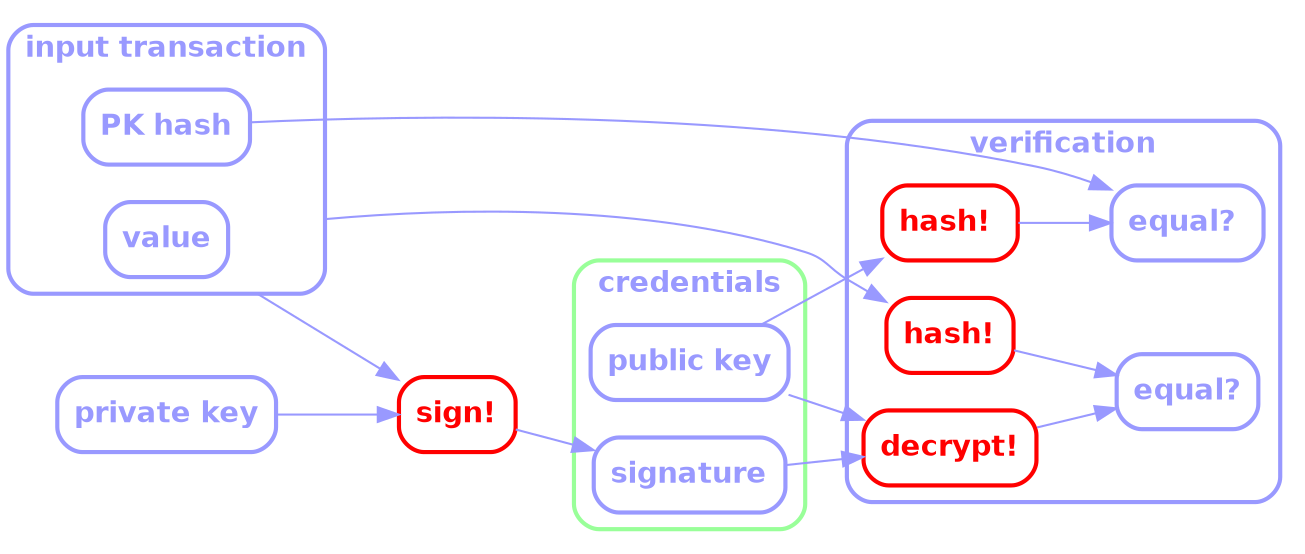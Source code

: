 digraph G {
    compound=true
    rankdir=LR;
    graph [
        K=1.0,
        overlap=false,
        splines = spline,
        style="rounded,bold"
        color="#9999ff"
        fontcolor="#9999ff",
        fontname="Helvetica-bold"
    ];
    node [
        shape=box
        style="rounded,bold"
        color="#9999ff",
        fontcolor="#9999ff",
        fontname="Helvetica-bold",
    ];
    edge [
        # arrowsize=2,
        color="#9999ff",
    ];
    subgraph cluster_inputs {
        label="input transaction"
        "PK hash"
        "value"
    };
    subgraph cluster_creds {
        label=credentials
        signature
        "public key"
        graph[
            # style="rounded,bold"
            color="#99ff99"
            # fontcolor="#9999ff",
            # fontname="Helvetica-bold"
        ]
    };
    subgraph cluster_verification {
        label=verification
        "hash!"
        "hash! "
        "decrypt!"
        "equal?"
        "equal? "
    };
    "hash!" [color=red, fontcolor=red]
    "decrypt!" [color=red, fontcolor=red]
    "sign!" [color=red, fontcolor=red]
    "hash! " [color=red, fontcolor=red]

    
    # transaction -> "hash!"
    "value" -> "hash!" [ltail=cluster_inputs]
    "hash!" -> "equal?"

    # transaction -> "sign!"
    "value" -> "sign!" [ltail=cluster_inputs]
    "private key" -> "sign!"
    "sign!" -> signature
    signature -> "decrypt!"
    "public key" -> "decrypt!"
    "decrypt!" -> "equal?"

    "public key" -> "hash! "
    "hash! " -> "equal? "
    "PK hash" -> "equal? "
}
